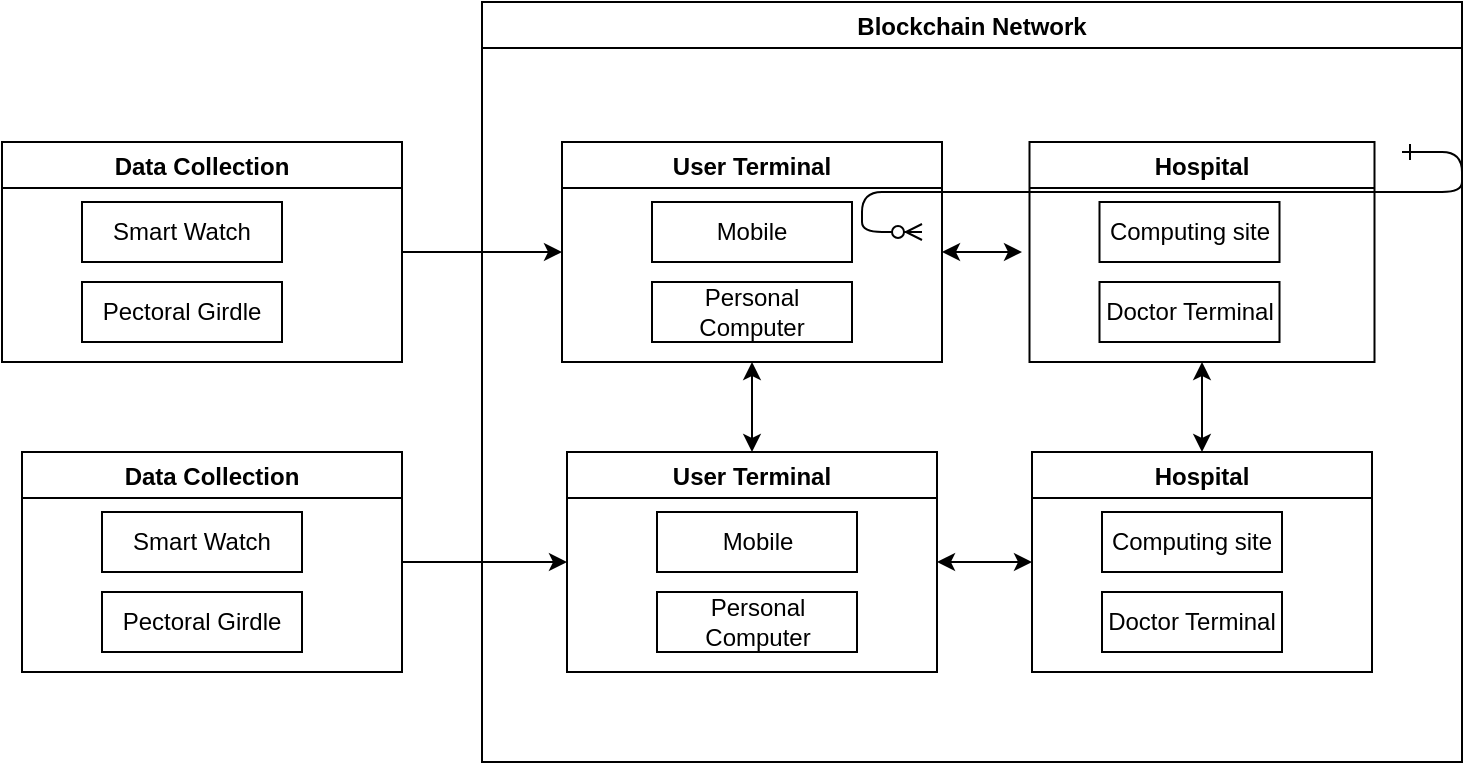 <mxfile version="15.8.2" type="github">
  <diagram id="R2lEEEUBdFMjLlhIrx00" name="Page-1">
    <mxGraphModel dx="748" dy="555" grid="1" gridSize="10" guides="1" tooltips="1" connect="1" arrows="1" fold="1" page="1" pageScale="1" pageWidth="850" pageHeight="1100" math="0" shadow="0" extFonts="Permanent Marker^https://fonts.googleapis.com/css?family=Permanent+Marker">
      <root>
        <mxCell id="0" />
        <mxCell id="1" parent="0" />
        <mxCell id="C-vyLk0tnHw3VtMMgP7b-12" value="" style="edgeStyle=entityRelationEdgeStyle;endArrow=ERzeroToMany;startArrow=ERone;endFill=1;startFill=0;" parent="1" target="C-vyLk0tnHw3VtMMgP7b-17" edge="1">
          <mxGeometry width="100" height="100" relative="1" as="geometry">
            <mxPoint x="700" y="165" as="sourcePoint" />
            <mxPoint x="460" y="205" as="targetPoint" />
          </mxGeometry>
        </mxCell>
        <mxCell id="AP_lhbo0x5OcAhG_kdzt-1" value="Data Collection" style="swimlane;" vertex="1" parent="1">
          <mxGeometry y="160" width="200" height="110" as="geometry">
            <mxRectangle y="160" width="120" height="23" as="alternateBounds" />
          </mxGeometry>
        </mxCell>
        <mxCell id="AP_lhbo0x5OcAhG_kdzt-2" value="Smart Watch" style="rounded=0;whiteSpace=wrap;html=1;" vertex="1" parent="AP_lhbo0x5OcAhG_kdzt-1">
          <mxGeometry x="40" y="30" width="100" height="30" as="geometry" />
        </mxCell>
        <mxCell id="AP_lhbo0x5OcAhG_kdzt-3" value="Pectoral Girdle" style="rounded=0;whiteSpace=wrap;html=1;" vertex="1" parent="AP_lhbo0x5OcAhG_kdzt-1">
          <mxGeometry x="40" y="70" width="100" height="30" as="geometry" />
        </mxCell>
        <mxCell id="AP_lhbo0x5OcAhG_kdzt-4" value="User Terminal" style="swimlane;" vertex="1" parent="1">
          <mxGeometry x="280" y="160" width="190" height="110" as="geometry">
            <mxRectangle x="200" y="160" width="110" height="23" as="alternateBounds" />
          </mxGeometry>
        </mxCell>
        <mxCell id="AP_lhbo0x5OcAhG_kdzt-5" value="Mobile" style="rounded=0;whiteSpace=wrap;html=1;" vertex="1" parent="AP_lhbo0x5OcAhG_kdzt-4">
          <mxGeometry x="45" y="30" width="100" height="30" as="geometry" />
        </mxCell>
        <mxCell id="AP_lhbo0x5OcAhG_kdzt-6" value="Personal Computer" style="rounded=0;whiteSpace=wrap;html=1;" vertex="1" parent="AP_lhbo0x5OcAhG_kdzt-4">
          <mxGeometry x="45" y="70" width="100" height="30" as="geometry" />
        </mxCell>
        <mxCell id="AP_lhbo0x5OcAhG_kdzt-7" value="" style="endArrow=classic;html=1;rounded=0;exitX=1;exitY=0.5;exitDx=0;exitDy=0;entryX=0;entryY=0.5;entryDx=0;entryDy=0;" edge="1" parent="1" source="AP_lhbo0x5OcAhG_kdzt-1" target="AP_lhbo0x5OcAhG_kdzt-4">
          <mxGeometry width="50" height="50" relative="1" as="geometry">
            <mxPoint x="360" y="310" as="sourcePoint" />
            <mxPoint x="410" y="260" as="targetPoint" />
          </mxGeometry>
        </mxCell>
        <mxCell id="AP_lhbo0x5OcAhG_kdzt-13" value="Blockchain Network" style="swimlane;" vertex="1" parent="1">
          <mxGeometry x="240" y="90" width="490" height="380" as="geometry" />
        </mxCell>
        <mxCell id="AP_lhbo0x5OcAhG_kdzt-8" value="Hospital" style="swimlane;" vertex="1" parent="AP_lhbo0x5OcAhG_kdzt-13">
          <mxGeometry x="273.75" y="70" width="172.5" height="110" as="geometry">
            <mxRectangle x="380" y="160" width="80" height="23" as="alternateBounds" />
          </mxGeometry>
        </mxCell>
        <mxCell id="AP_lhbo0x5OcAhG_kdzt-9" value="Computing site" style="rounded=0;whiteSpace=wrap;html=1;" vertex="1" parent="AP_lhbo0x5OcAhG_kdzt-8">
          <mxGeometry x="35" y="30" width="90" height="30" as="geometry" />
        </mxCell>
        <mxCell id="AP_lhbo0x5OcAhG_kdzt-10" value="Doctor Terminal" style="rounded=0;whiteSpace=wrap;html=1;" vertex="1" parent="AP_lhbo0x5OcAhG_kdzt-8">
          <mxGeometry x="35" y="70" width="90" height="30" as="geometry" />
        </mxCell>
        <mxCell id="AP_lhbo0x5OcAhG_kdzt-24" value="Hospital" style="swimlane;" vertex="1" parent="AP_lhbo0x5OcAhG_kdzt-13">
          <mxGeometry x="275" y="225" width="170" height="110" as="geometry">
            <mxRectangle x="380" y="160" width="80" height="23" as="alternateBounds" />
          </mxGeometry>
        </mxCell>
        <mxCell id="AP_lhbo0x5OcAhG_kdzt-25" value="Computing site" style="rounded=0;whiteSpace=wrap;html=1;" vertex="1" parent="AP_lhbo0x5OcAhG_kdzt-24">
          <mxGeometry x="35" y="30" width="90" height="30" as="geometry" />
        </mxCell>
        <mxCell id="AP_lhbo0x5OcAhG_kdzt-26" value="Doctor Terminal" style="rounded=0;whiteSpace=wrap;html=1;" vertex="1" parent="AP_lhbo0x5OcAhG_kdzt-24">
          <mxGeometry x="35" y="70" width="90" height="30" as="geometry" />
        </mxCell>
        <mxCell id="AP_lhbo0x5OcAhG_kdzt-27" value="" style="endArrow=classic;startArrow=classic;html=1;rounded=0;entryX=1;entryY=0.5;entryDx=0;entryDy=0;" edge="1" parent="AP_lhbo0x5OcAhG_kdzt-13" source="AP_lhbo0x5OcAhG_kdzt-24" target="AP_lhbo0x5OcAhG_kdzt-21">
          <mxGeometry width="50" height="50" relative="1" as="geometry">
            <mxPoint x="280" y="220" as="sourcePoint" />
            <mxPoint x="330" y="180" as="targetPoint" />
          </mxGeometry>
        </mxCell>
        <mxCell id="AP_lhbo0x5OcAhG_kdzt-29" value="" style="endArrow=classic;startArrow=classic;html=1;rounded=0;entryX=0.5;entryY=0;entryDx=0;entryDy=0;exitX=0.5;exitY=1;exitDx=0;exitDy=0;" edge="1" parent="AP_lhbo0x5OcAhG_kdzt-13" source="AP_lhbo0x5OcAhG_kdzt-8" target="AP_lhbo0x5OcAhG_kdzt-24">
          <mxGeometry width="50" height="50" relative="1" as="geometry">
            <mxPoint x="235" y="269.5" as="sourcePoint" />
            <mxPoint x="270" y="269.5" as="targetPoint" />
            <Array as="points" />
          </mxGeometry>
        </mxCell>
        <mxCell id="AP_lhbo0x5OcAhG_kdzt-21" value="User Terminal" style="swimlane;" vertex="1" parent="AP_lhbo0x5OcAhG_kdzt-13">
          <mxGeometry x="42.5" y="225" width="185" height="110" as="geometry">
            <mxRectangle x="200" y="160" width="110" height="23" as="alternateBounds" />
          </mxGeometry>
        </mxCell>
        <mxCell id="AP_lhbo0x5OcAhG_kdzt-22" value="Mobile" style="rounded=0;whiteSpace=wrap;html=1;" vertex="1" parent="AP_lhbo0x5OcAhG_kdzt-21">
          <mxGeometry x="45" y="30" width="100" height="30" as="geometry" />
        </mxCell>
        <mxCell id="AP_lhbo0x5OcAhG_kdzt-23" value="Personal Computer" style="rounded=0;whiteSpace=wrap;html=1;" vertex="1" parent="AP_lhbo0x5OcAhG_kdzt-21">
          <mxGeometry x="45" y="70" width="100" height="30" as="geometry" />
        </mxCell>
        <mxCell id="AP_lhbo0x5OcAhG_kdzt-20" value="" style="endArrow=classic;startArrow=classic;html=1;rounded=0;entryX=1;entryY=0.5;entryDx=0;entryDy=0;" edge="1" parent="1" target="AP_lhbo0x5OcAhG_kdzt-4">
          <mxGeometry width="50" height="50" relative="1" as="geometry">
            <mxPoint x="510" y="215" as="sourcePoint" />
            <mxPoint x="370" y="270" as="targetPoint" />
          </mxGeometry>
        </mxCell>
        <mxCell id="AP_lhbo0x5OcAhG_kdzt-28" value="" style="endArrow=classic;startArrow=classic;html=1;rounded=0;entryX=0.5;entryY=0;entryDx=0;entryDy=0;exitX=0.5;exitY=1;exitDx=0;exitDy=0;" edge="1" parent="1" source="AP_lhbo0x5OcAhG_kdzt-4" target="AP_lhbo0x5OcAhG_kdzt-21">
          <mxGeometry width="50" height="50" relative="1" as="geometry">
            <mxPoint x="410" y="310" as="sourcePoint" />
            <mxPoint x="460" y="260" as="targetPoint" />
          </mxGeometry>
        </mxCell>
        <mxCell id="AP_lhbo0x5OcAhG_kdzt-33" style="edgeStyle=orthogonalEdgeStyle;rounded=0;orthogonalLoop=1;jettySize=auto;html=1;entryX=0;entryY=0.5;entryDx=0;entryDy=0;" edge="1" parent="1" source="AP_lhbo0x5OcAhG_kdzt-30" target="AP_lhbo0x5OcAhG_kdzt-21">
          <mxGeometry relative="1" as="geometry" />
        </mxCell>
        <mxCell id="AP_lhbo0x5OcAhG_kdzt-30" value="Data Collection" style="swimlane;" vertex="1" parent="1">
          <mxGeometry x="10" y="315" width="190" height="110" as="geometry">
            <mxRectangle y="160" width="120" height="23" as="alternateBounds" />
          </mxGeometry>
        </mxCell>
        <mxCell id="AP_lhbo0x5OcAhG_kdzt-31" value="Smart Watch" style="rounded=0;whiteSpace=wrap;html=1;" vertex="1" parent="AP_lhbo0x5OcAhG_kdzt-30">
          <mxGeometry x="40" y="30" width="100" height="30" as="geometry" />
        </mxCell>
        <mxCell id="AP_lhbo0x5OcAhG_kdzt-32" value="Pectoral Girdle" style="rounded=0;whiteSpace=wrap;html=1;" vertex="1" parent="AP_lhbo0x5OcAhG_kdzt-30">
          <mxGeometry x="40" y="70" width="100" height="30" as="geometry" />
        </mxCell>
      </root>
    </mxGraphModel>
  </diagram>
</mxfile>
